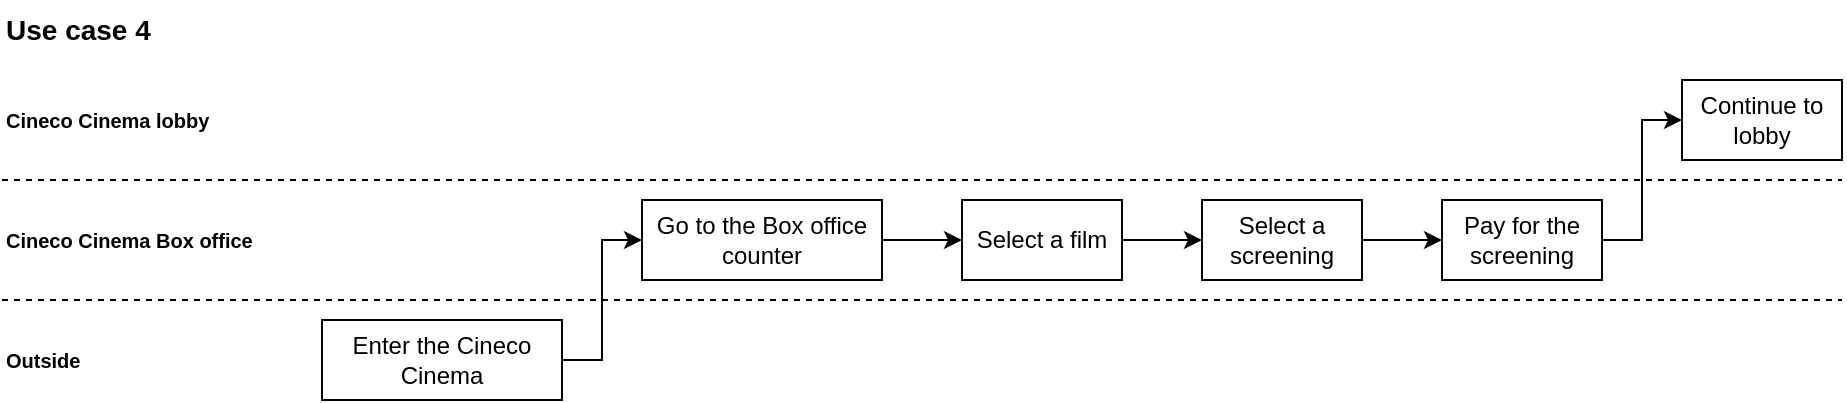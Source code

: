 <mxfile version="23.1.0" type="github">
  <diagram name="Pagina-1" id="VGSwIt89asSn_0usy4o5">
    <mxGraphModel dx="1037" dy="523" grid="1" gridSize="10" guides="1" tooltips="1" connect="1" arrows="1" fold="1" page="1" pageScale="1" pageWidth="827" pageHeight="1169" math="0" shadow="0">
      <root>
        <mxCell id="0" />
        <mxCell id="1" parent="0" />
        <mxCell id="465vxmNAdc2qr35W2w0H-3" style="edgeStyle=orthogonalEdgeStyle;rounded=0;orthogonalLoop=1;jettySize=auto;html=1;entryX=0;entryY=0.5;entryDx=0;entryDy=0;" edge="1" parent="1" source="465vxmNAdc2qr35W2w0H-4" target="465vxmNAdc2qr35W2w0H-6">
          <mxGeometry relative="1" as="geometry" />
        </mxCell>
        <mxCell id="465vxmNAdc2qr35W2w0H-4" value="Enter the Cineco Cinema" style="rounded=0;whiteSpace=wrap;html=1;" vertex="1" parent="1">
          <mxGeometry x="200" y="200" width="120" height="40" as="geometry" />
        </mxCell>
        <mxCell id="465vxmNAdc2qr35W2w0H-5" style="edgeStyle=orthogonalEdgeStyle;rounded=0;orthogonalLoop=1;jettySize=auto;html=1;entryX=0;entryY=0.5;entryDx=0;entryDy=0;" edge="1" parent="1" source="465vxmNAdc2qr35W2w0H-6" target="465vxmNAdc2qr35W2w0H-8">
          <mxGeometry relative="1" as="geometry" />
        </mxCell>
        <mxCell id="465vxmNAdc2qr35W2w0H-6" value="Go to the Box office counter" style="rounded=0;whiteSpace=wrap;html=1;" vertex="1" parent="1">
          <mxGeometry x="360" y="140" width="120" height="40" as="geometry" />
        </mxCell>
        <mxCell id="465vxmNAdc2qr35W2w0H-7" style="edgeStyle=orthogonalEdgeStyle;rounded=0;orthogonalLoop=1;jettySize=auto;html=1;exitX=1;exitY=0.5;exitDx=0;exitDy=0;entryX=0;entryY=0.5;entryDx=0;entryDy=0;" edge="1" parent="1" source="465vxmNAdc2qr35W2w0H-8" target="465vxmNAdc2qr35W2w0H-10">
          <mxGeometry relative="1" as="geometry" />
        </mxCell>
        <mxCell id="465vxmNAdc2qr35W2w0H-8" value="Select a film" style="rounded=0;whiteSpace=wrap;html=1;" vertex="1" parent="1">
          <mxGeometry x="520" y="140" width="80" height="40" as="geometry" />
        </mxCell>
        <mxCell id="465vxmNAdc2qr35W2w0H-9" style="edgeStyle=orthogonalEdgeStyle;rounded=0;orthogonalLoop=1;jettySize=auto;html=1;entryX=0;entryY=0.5;entryDx=0;entryDy=0;" edge="1" parent="1" source="465vxmNAdc2qr35W2w0H-10" target="465vxmNAdc2qr35W2w0H-17">
          <mxGeometry relative="1" as="geometry" />
        </mxCell>
        <mxCell id="465vxmNAdc2qr35W2w0H-10" value="Select a screening" style="rounded=0;whiteSpace=wrap;html=1;" vertex="1" parent="1">
          <mxGeometry x="640" y="140" width="80" height="40" as="geometry" />
        </mxCell>
        <mxCell id="465vxmNAdc2qr35W2w0H-11" value="" style="endArrow=none;dashed=1;html=1;rounded=0;" edge="1" parent="1">
          <mxGeometry width="50" height="50" relative="1" as="geometry">
            <mxPoint x="40" y="130" as="sourcePoint" />
            <mxPoint x="960" y="130" as="targetPoint" />
          </mxGeometry>
        </mxCell>
        <mxCell id="465vxmNAdc2qr35W2w0H-12" value="&lt;font size=&quot;1&quot;&gt;&lt;b&gt;Cineco Cinema Box office&lt;br&gt;&lt;/b&gt;&lt;/font&gt;" style="text;html=1;strokeColor=none;fillColor=none;align=left;verticalAlign=middle;whiteSpace=wrap;rounded=0;" vertex="1" parent="1">
          <mxGeometry x="40" y="145" width="140" height="30" as="geometry" />
        </mxCell>
        <mxCell id="465vxmNAdc2qr35W2w0H-13" value="&lt;font size=&quot;1&quot;&gt;&lt;b&gt;Cineco Cinema lobby&lt;br&gt;&lt;/b&gt;&lt;/font&gt;" style="text;html=1;strokeColor=none;fillColor=none;align=left;verticalAlign=middle;whiteSpace=wrap;rounded=0;" vertex="1" parent="1">
          <mxGeometry x="40" y="85" width="160" height="30" as="geometry" />
        </mxCell>
        <mxCell id="465vxmNAdc2qr35W2w0H-14" value="" style="endArrow=none;dashed=1;html=1;rounded=0;" edge="1" parent="1">
          <mxGeometry width="50" height="50" relative="1" as="geometry">
            <mxPoint x="40" y="190" as="sourcePoint" />
            <mxPoint x="960" y="190" as="targetPoint" />
          </mxGeometry>
        </mxCell>
        <mxCell id="465vxmNAdc2qr35W2w0H-15" value="&lt;font size=&quot;1&quot;&gt;&lt;b&gt;Outside&lt;br&gt;&lt;/b&gt;&lt;/font&gt;" style="text;html=1;strokeColor=none;fillColor=none;align=left;verticalAlign=middle;whiteSpace=wrap;rounded=0;" vertex="1" parent="1">
          <mxGeometry x="40" y="205" width="120" height="30" as="geometry" />
        </mxCell>
        <mxCell id="465vxmNAdc2qr35W2w0H-16" style="edgeStyle=orthogonalEdgeStyle;rounded=0;orthogonalLoop=1;jettySize=auto;html=1;entryX=0;entryY=0.5;entryDx=0;entryDy=0;" edge="1" parent="1" source="465vxmNAdc2qr35W2w0H-17" target="465vxmNAdc2qr35W2w0H-18">
          <mxGeometry relative="1" as="geometry" />
        </mxCell>
        <mxCell id="465vxmNAdc2qr35W2w0H-17" value="Pay for the screening" style="rounded=0;whiteSpace=wrap;html=1;" vertex="1" parent="1">
          <mxGeometry x="760" y="140" width="80" height="40" as="geometry" />
        </mxCell>
        <mxCell id="465vxmNAdc2qr35W2w0H-18" value="Continue to lobby" style="rounded=0;whiteSpace=wrap;html=1;" vertex="1" parent="1">
          <mxGeometry x="880" y="80" width="80" height="40" as="geometry" />
        </mxCell>
        <mxCell id="465vxmNAdc2qr35W2w0H-19" value="&lt;b&gt;&lt;font style=&quot;font-size: 14px;&quot;&gt;Use case 4&lt;/font&gt;&lt;/b&gt;" style="text;html=1;strokeColor=none;fillColor=none;align=left;verticalAlign=middle;whiteSpace=wrap;rounded=0;" vertex="1" parent="1">
          <mxGeometry x="40" y="40" width="120" height="30" as="geometry" />
        </mxCell>
      </root>
    </mxGraphModel>
  </diagram>
</mxfile>
